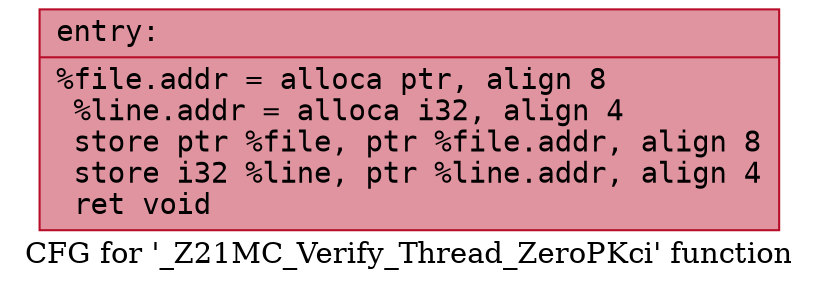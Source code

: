 digraph "CFG for '_Z21MC_Verify_Thread_ZeroPKci' function" {
	label="CFG for '_Z21MC_Verify_Thread_ZeroPKci' function";

	Node0x561c73bf23f0 [shape=record,color="#b70d28ff", style=filled, fillcolor="#b70d2870" fontname="Courier",label="{entry:\l|  %file.addr = alloca ptr, align 8\l  %line.addr = alloca i32, align 4\l  store ptr %file, ptr %file.addr, align 8\l  store i32 %line, ptr %line.addr, align 4\l  ret void\l}"];
}
